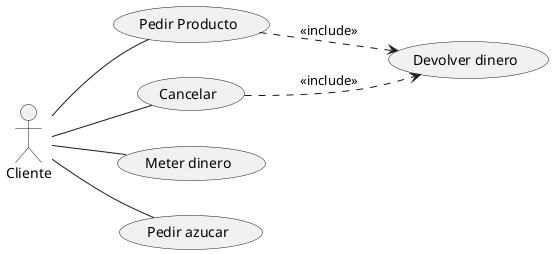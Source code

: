 @startuml
left to right direction
actor Cliente as cl
(Pedir Producto) as Pp
(Cancelar) as canc
(Devolver dinero) as Dd

cl -- (Meter dinero)
cl -- (Pedir azucar)
cl -- Pp
cl -- canc
Pp ..> Dd : <<include>>
canc ..> Dd : <<include>>
@enduml